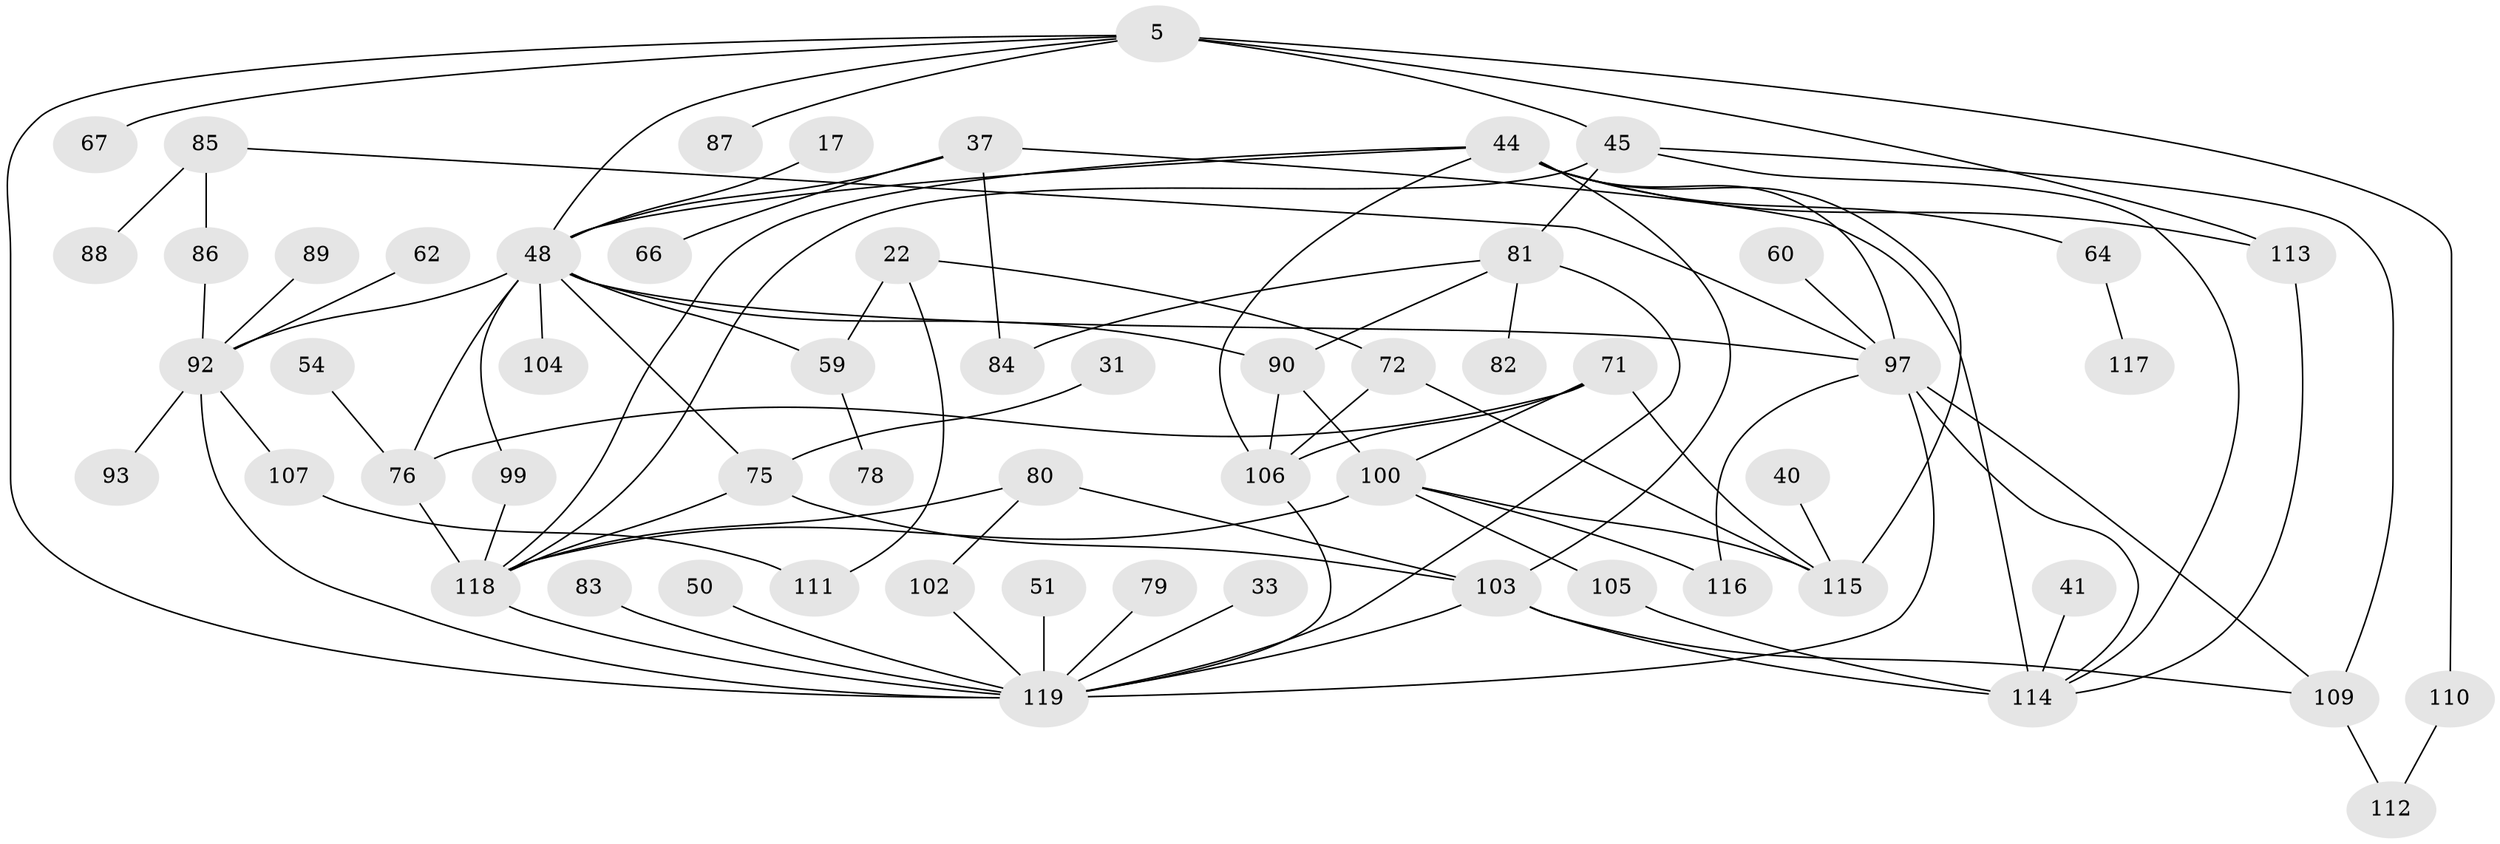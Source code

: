 // original degree distribution, {8: 0.01680672268907563, 5: 0.11764705882352941, 4: 0.21008403361344538, 6: 0.025210084033613446, 3: 0.2184873949579832, 1: 0.20168067226890757, 2: 0.21008403361344538}
// Generated by graph-tools (version 1.1) at 2025/45/03/04/25 21:45:54]
// undirected, 59 vertices, 94 edges
graph export_dot {
graph [start="1"]
  node [color=gray90,style=filled];
  5;
  17;
  22;
  31;
  33;
  37 [super="+36"];
  40;
  41;
  44 [super="+8+10"];
  45 [super="+29"];
  48 [super="+1+2+3"];
  50;
  51;
  54;
  59 [super="+14"];
  60 [super="+23"];
  62;
  64;
  66;
  67;
  71;
  72;
  75 [super="+18"];
  76 [super="+7+27+52"];
  78;
  79;
  80;
  81 [super="+73+58"];
  82;
  83;
  84 [super="+70"];
  85 [super="+68"];
  86;
  87;
  88;
  89;
  90 [super="+4"];
  92 [super="+30+32"];
  93;
  97 [super="+6+61"];
  99 [super="+35"];
  100 [super="+98"];
  102;
  103 [super="+101"];
  104;
  105 [super="+53"];
  106 [super="+43"];
  107;
  109 [super="+63"];
  110;
  111 [super="+26"];
  112;
  113;
  114 [super="+24+94"];
  115 [super="+39"];
  116;
  117;
  118 [super="+65+95+108+69"];
  119 [super="+91+74"];
  5 -- 45 [weight=2];
  5 -- 67;
  5 -- 87;
  5 -- 110;
  5 -- 113;
  5 -- 48;
  5 -- 119;
  17 -- 48;
  22 -- 59 [weight=2];
  22 -- 72;
  22 -- 111;
  31 -- 75;
  33 -- 119;
  37 -- 48 [weight=2];
  37 -- 66;
  37 -- 114 [weight=2];
  37 -- 84;
  40 -- 115;
  41 -- 114;
  44 -- 106;
  44 -- 97 [weight=3];
  44 -- 48;
  44 -- 113;
  44 -- 64;
  44 -- 115;
  44 -- 103;
  44 -- 118;
  45 -- 114;
  45 -- 109;
  45 -- 81 [weight=2];
  45 -- 118 [weight=2];
  48 -- 104;
  48 -- 59;
  48 -- 92 [weight=2];
  48 -- 97 [weight=2];
  48 -- 90;
  48 -- 76;
  48 -- 75;
  48 -- 99;
  50 -- 119;
  51 -- 119;
  54 -- 76;
  59 -- 78;
  60 -- 97;
  62 -- 92;
  64 -- 117;
  71 -- 76;
  71 -- 115 [weight=2];
  71 -- 100;
  71 -- 106;
  72 -- 106;
  72 -- 115;
  75 -- 118 [weight=2];
  75 -- 103;
  76 -- 118;
  79 -- 119;
  80 -- 102;
  80 -- 103;
  80 -- 118 [weight=2];
  81 -- 82;
  81 -- 90;
  81 -- 119;
  81 -- 84;
  83 -- 119;
  85 -- 86;
  85 -- 88 [weight=2];
  85 -- 97;
  86 -- 92;
  89 -- 92;
  90 -- 106 [weight=2];
  90 -- 100;
  92 -- 107;
  92 -- 93;
  92 -- 119;
  97 -- 109;
  97 -- 116;
  97 -- 119 [weight=3];
  97 -- 114;
  99 -- 118;
  100 -- 105;
  100 -- 116;
  100 -- 118 [weight=3];
  100 -- 115;
  102 -- 119;
  103 -- 109 [weight=2];
  103 -- 114;
  103 -- 119;
  105 -- 114;
  106 -- 119 [weight=2];
  107 -- 111;
  109 -- 112;
  110 -- 112;
  113 -- 114;
  118 -- 119 [weight=4];
}
